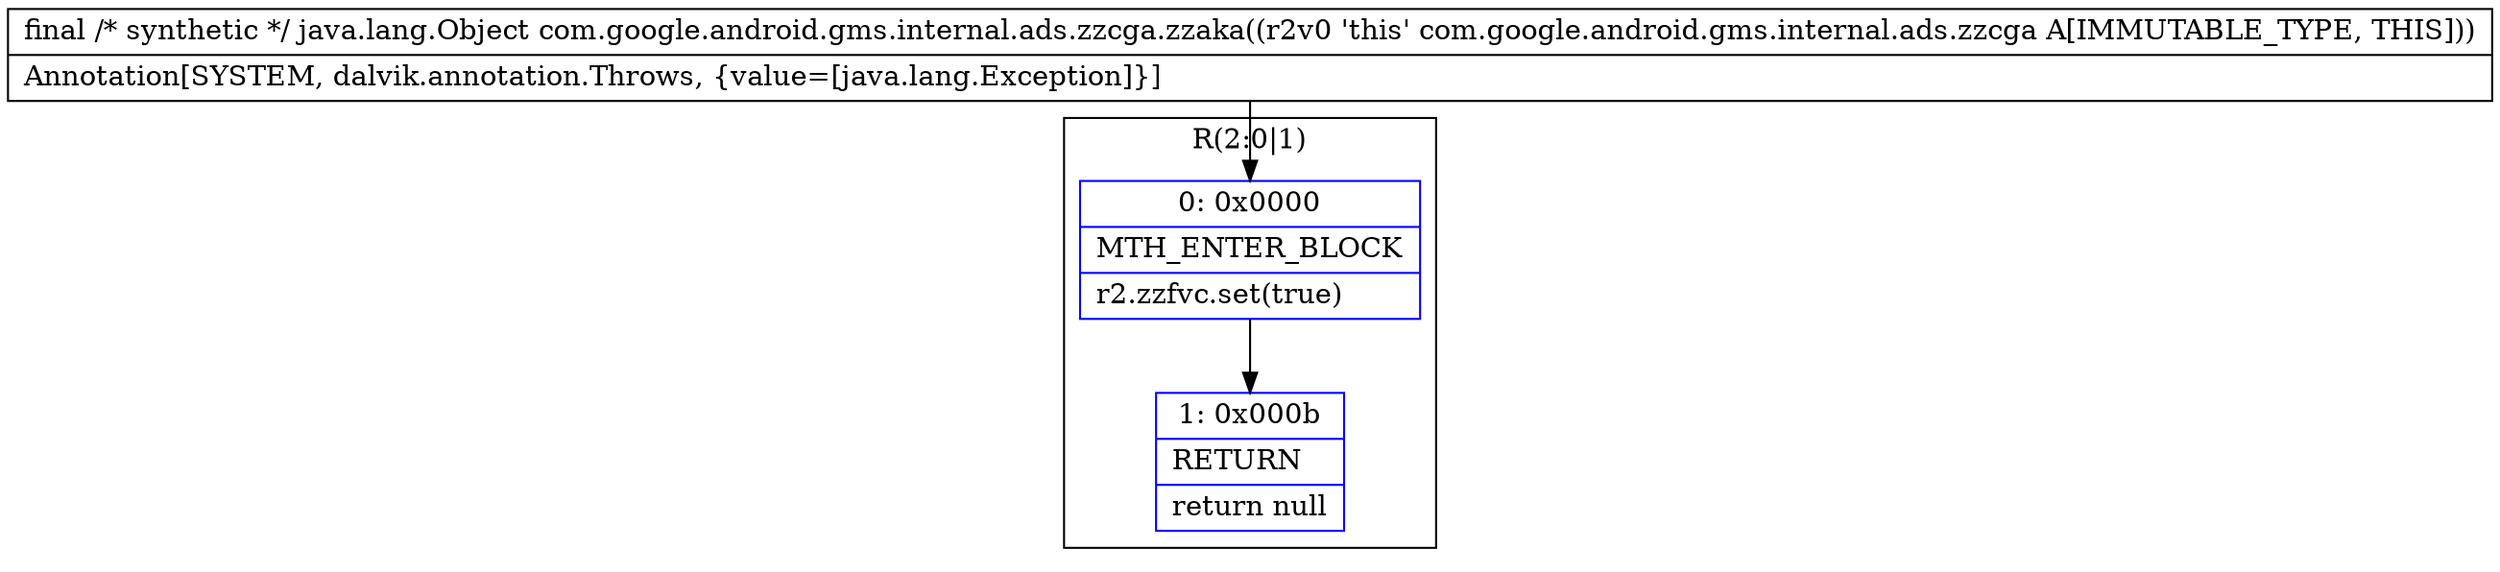 digraph "CFG forcom.google.android.gms.internal.ads.zzcga.zzaka()Ljava\/lang\/Object;" {
subgraph cluster_Region_1774602938 {
label = "R(2:0|1)";
node [shape=record,color=blue];
Node_0 [shape=record,label="{0\:\ 0x0000|MTH_ENTER_BLOCK\l|r2.zzfvc.set(true)\l}"];
Node_1 [shape=record,label="{1\:\ 0x000b|RETURN\l|return null\l}"];
}
MethodNode[shape=record,label="{final \/* synthetic *\/ java.lang.Object com.google.android.gms.internal.ads.zzcga.zzaka((r2v0 'this' com.google.android.gms.internal.ads.zzcga A[IMMUTABLE_TYPE, THIS]))  | Annotation[SYSTEM, dalvik.annotation.Throws, \{value=[java.lang.Exception]\}]\l}"];
MethodNode -> Node_0;
Node_0 -> Node_1;
}

